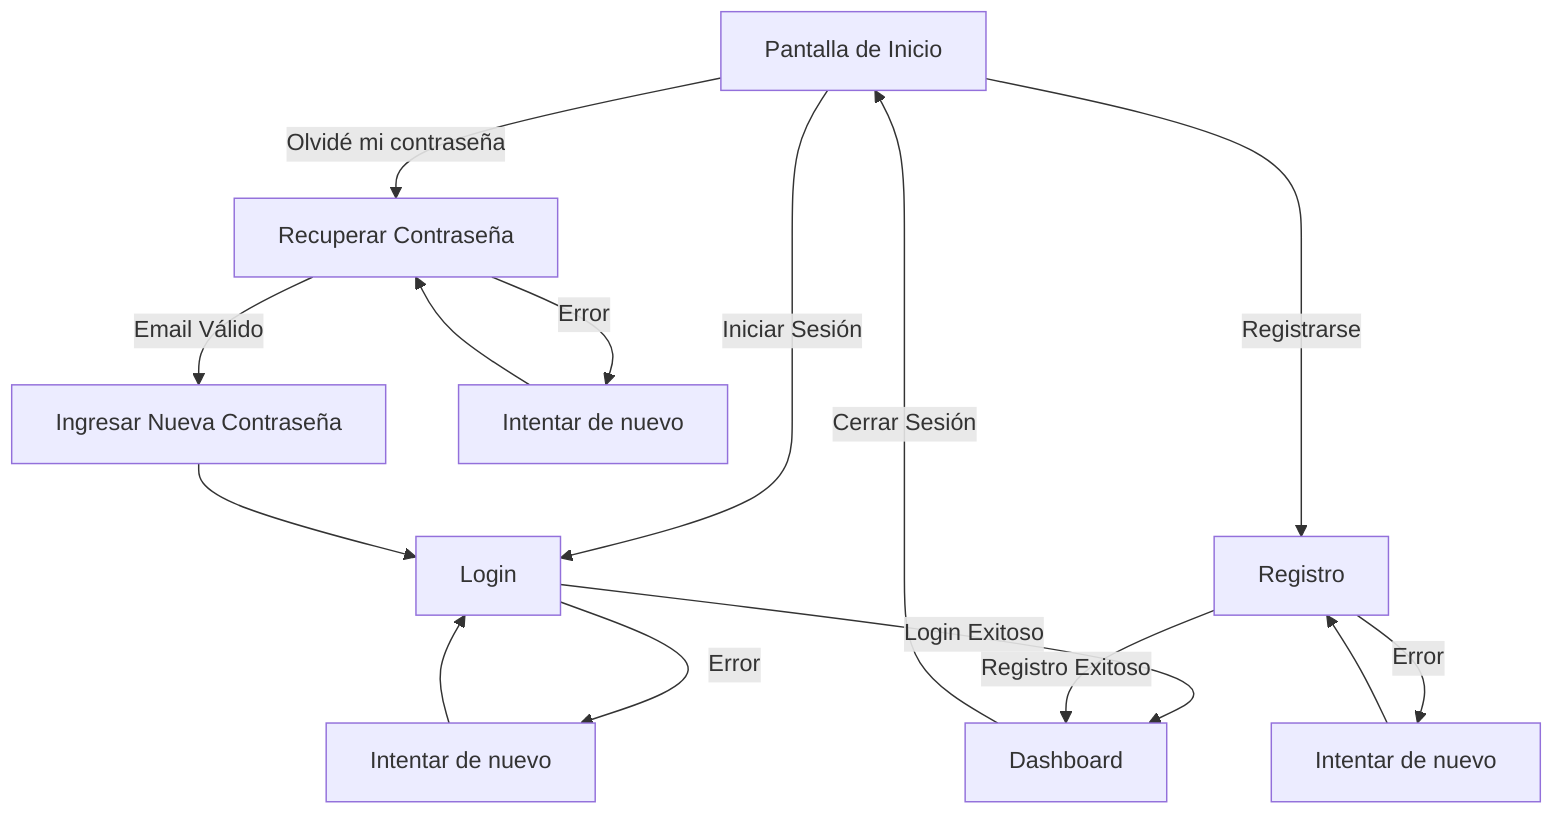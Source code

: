 flowchart TD;
    %% Inicio
    A["Pantalla de Inicio"] -->|Iniciar Sesión| B["Login"];
    A -->|Registrarse| C["Registro"];
    A -->|Olvidé mi contraseña| D["Recuperar Contraseña"];

    %% Inicio de Sesión
    B -->|Login Exitoso| E["Dashboard"];
    B -->|Error| B1["Intentar de nuevo"] --> B;

    %% Registro
    C -->|Registro Exitoso| E;
    C -->|Error| C1["Intentar de nuevo"] --> C;

    %% Recuperación de Contraseña
    D -->|Email Válido| D1["Ingresar Nueva Contraseña"] --> B;
    D -->|Error| D2["Intentar de nuevo"] --> D;

    %% Navegación
    E -->|Cerrar Sesión| A;